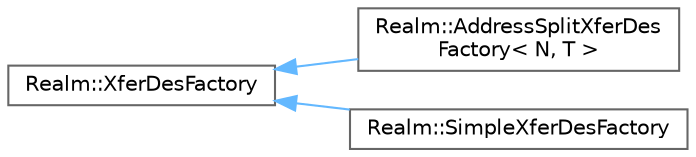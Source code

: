 digraph "Graphical Class Hierarchy"
{
 // LATEX_PDF_SIZE
  bgcolor="transparent";
  edge [fontname=Helvetica,fontsize=10,labelfontname=Helvetica,labelfontsize=10];
  node [fontname=Helvetica,fontsize=10,shape=box,height=0.2,width=0.4];
  rankdir="LR";
  Node0 [id="Node000000",label="Realm::XferDesFactory",height=0.2,width=0.4,color="grey40", fillcolor="white", style="filled",URL="$classRealm_1_1XferDesFactory.html",tooltip=" "];
  Node0 -> Node1 [id="edge367_Node000000_Node000001",dir="back",color="steelblue1",style="solid",tooltip=" "];
  Node1 [id="Node000001",label="Realm::AddressSplitXferDes\lFactory\< N, T \>",height=0.2,width=0.4,color="grey40", fillcolor="white", style="filled",URL="$classRealm_1_1AddressSplitXferDesFactory.html",tooltip=" "];
  Node0 -> Node2 [id="edge368_Node000000_Node000002",dir="back",color="steelblue1",style="solid",tooltip=" "];
  Node2 [id="Node000002",label="Realm::SimpleXferDesFactory",height=0.2,width=0.4,color="grey40", fillcolor="white", style="filled",URL="$classRealm_1_1SimpleXferDesFactory.html",tooltip=" "];
}

